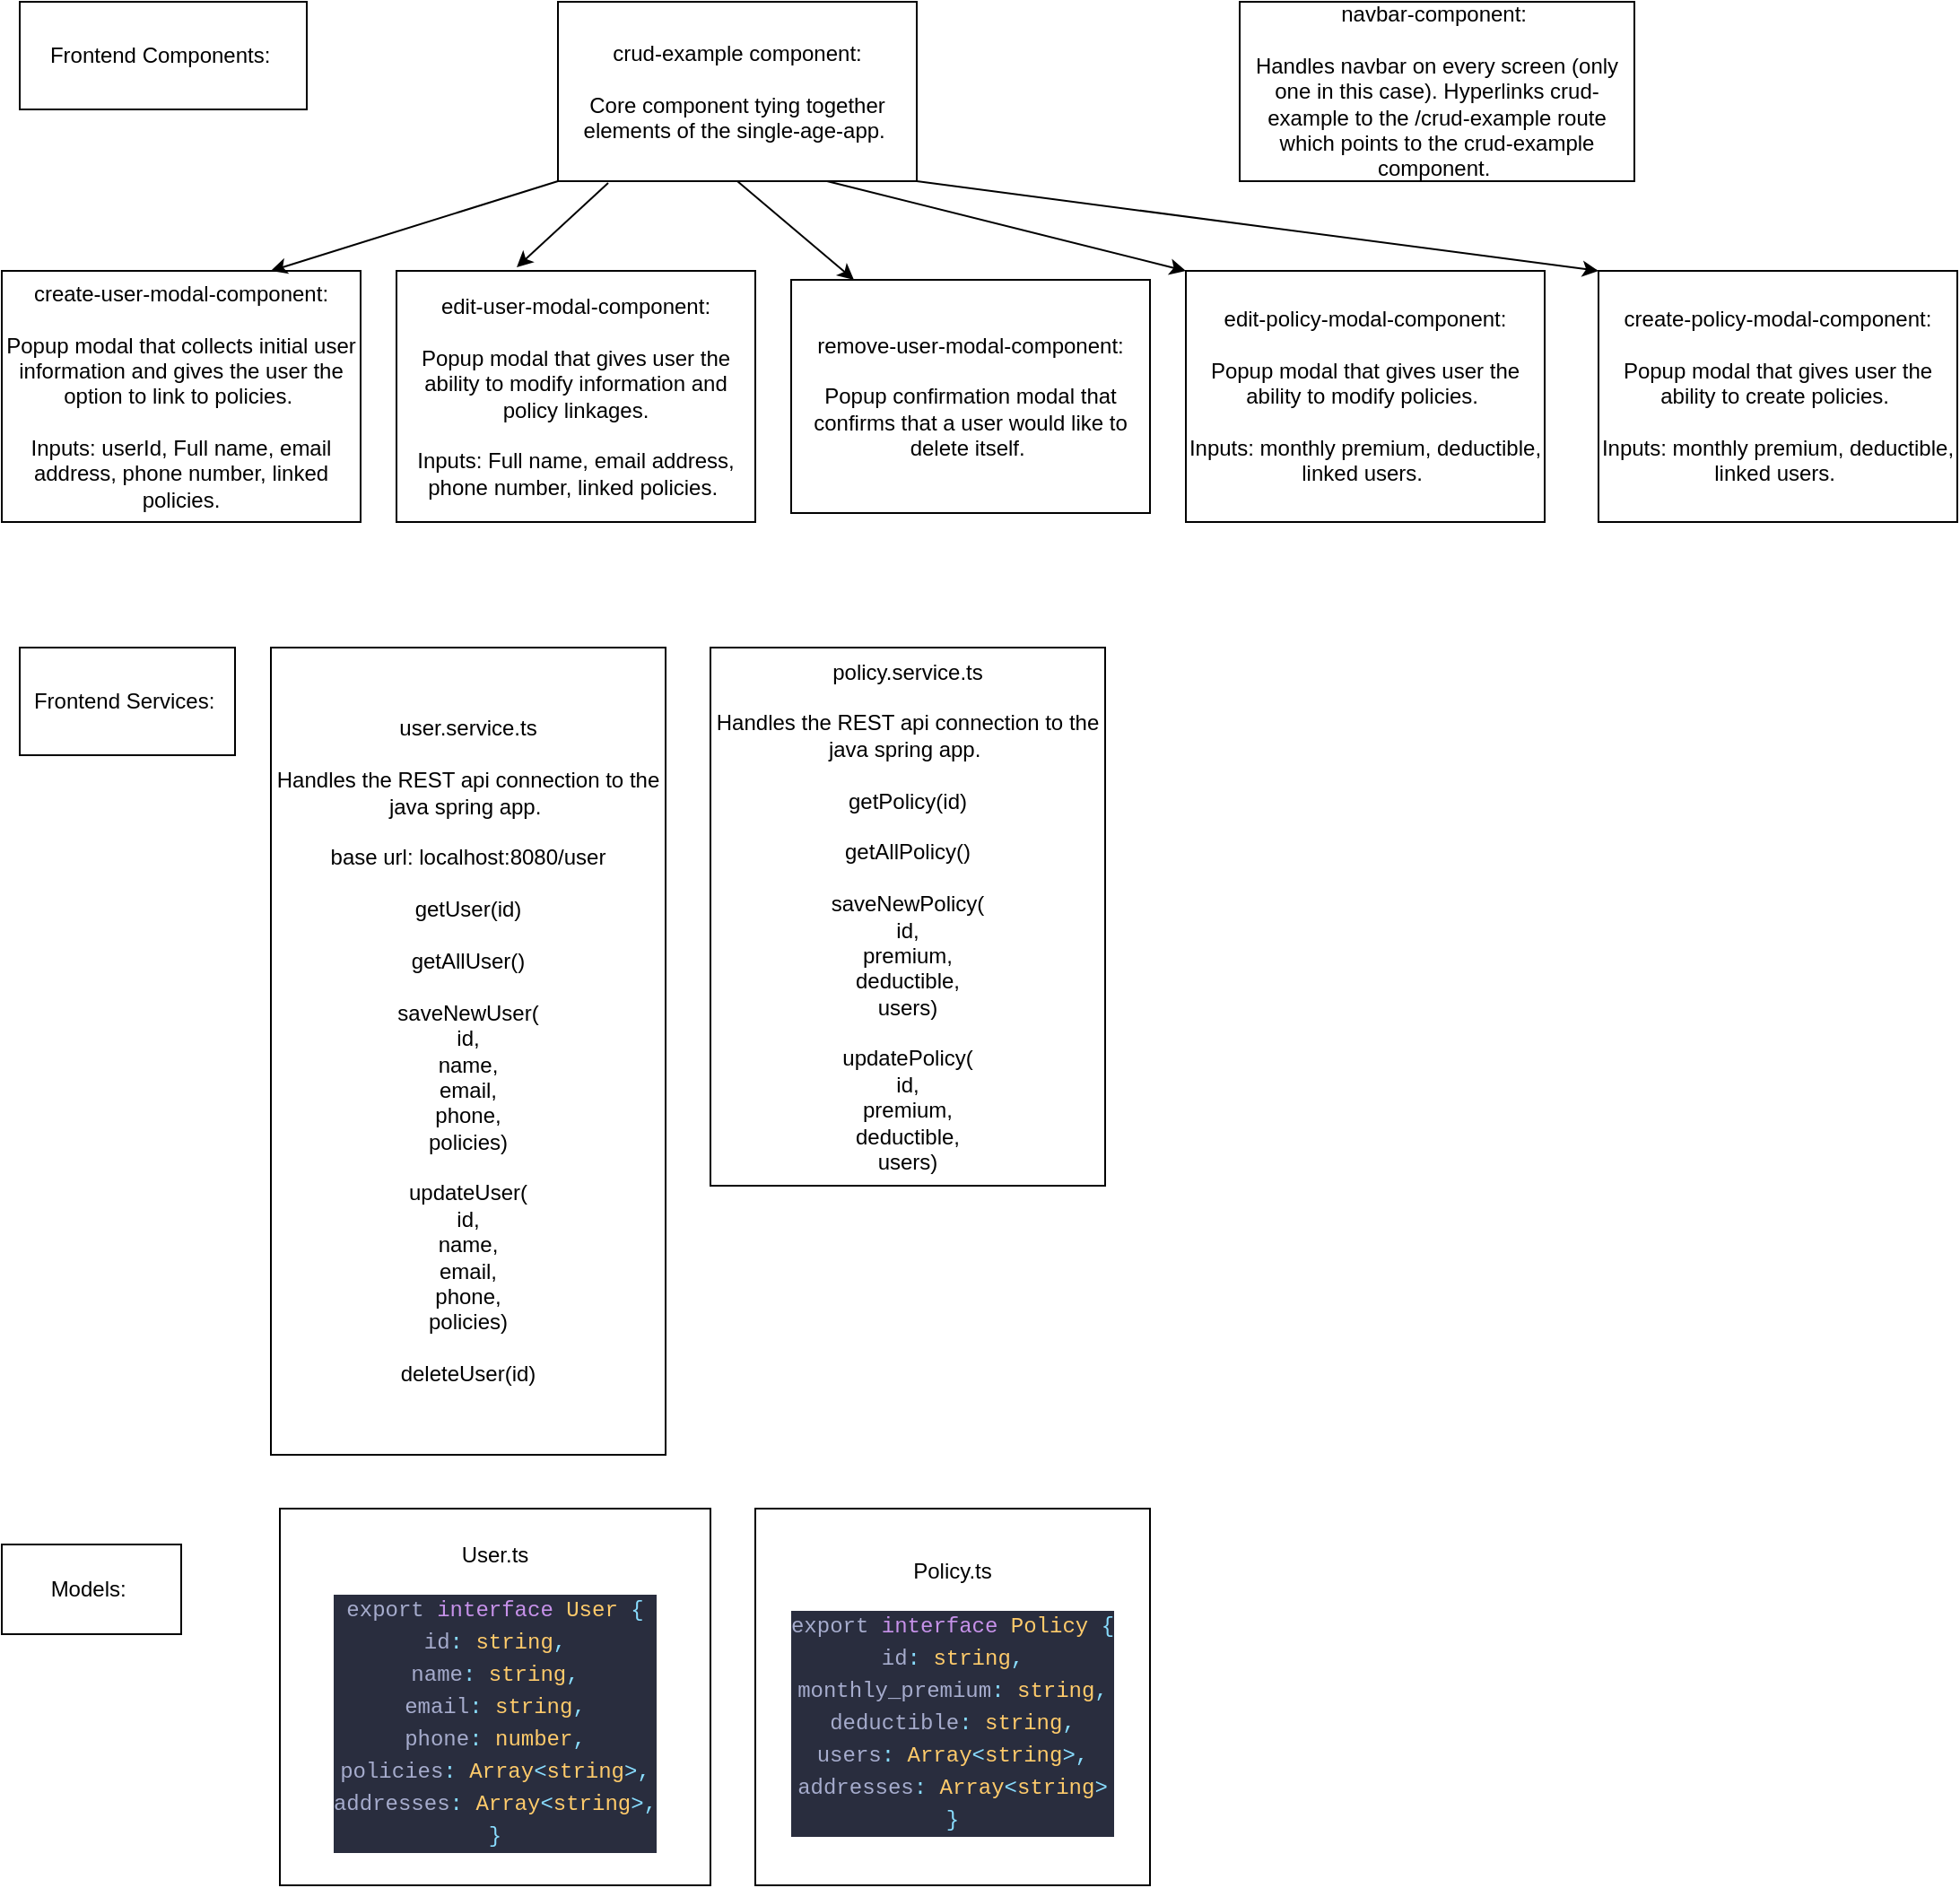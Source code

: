 <mxfile version="21.2.8" type="device">
  <diagram name="Page-1" id="aSsiNVKqNUCBDumUSvIY">
    <mxGraphModel dx="1070" dy="1111" grid="1" gridSize="10" guides="1" tooltips="1" connect="1" arrows="1" fold="1" page="1" pageScale="1" pageWidth="850" pageHeight="1100" math="0" shadow="0">
      <root>
        <mxCell id="0" />
        <mxCell id="1" parent="0" />
        <mxCell id="7_EuFlxIP-V4QFvIXFhv-1" value="Frontend Components:&amp;nbsp;" style="rounded=0;whiteSpace=wrap;html=1;" vertex="1" parent="1">
          <mxGeometry x="40" y="40" width="160" height="60" as="geometry" />
        </mxCell>
        <mxCell id="7_EuFlxIP-V4QFvIXFhv-2" value="crud-example component:&lt;br&gt;&lt;br&gt;Core component tying together elements of the single-age-app.&amp;nbsp;" style="whiteSpace=wrap;html=1;" vertex="1" parent="1">
          <mxGeometry x="340" y="40" width="200" height="100" as="geometry" />
        </mxCell>
        <mxCell id="7_EuFlxIP-V4QFvIXFhv-3" value="create-user-modal-component:&lt;br&gt;&lt;br&gt;Popup modal that collects initial user information and gives the user the option to link to policies.&amp;nbsp;&lt;br&gt;&lt;br&gt;Inputs: userId, Full name, email address, phone number, linked policies." style="whiteSpace=wrap;html=1;" vertex="1" parent="1">
          <mxGeometry x="30" y="190" width="200" height="140" as="geometry" />
        </mxCell>
        <mxCell id="7_EuFlxIP-V4QFvIXFhv-4" value="edit-user-modal-component:&lt;br&gt;&lt;br&gt;Popup modal that gives user the ability to modify information and policy linkages.&lt;br&gt;&lt;br&gt;Inputs: Full name, email address, phone number, linked policies.&amp;nbsp;" style="whiteSpace=wrap;html=1;" vertex="1" parent="1">
          <mxGeometry x="250" y="190" width="200" height="140" as="geometry" />
        </mxCell>
        <mxCell id="7_EuFlxIP-V4QFvIXFhv-6" value="create-policy-modal-component:&lt;br&gt;&lt;br&gt;Popup modal that gives user the ability to create policies.&amp;nbsp;&lt;br&gt;&lt;br&gt;Inputs: monthly premium, deductible, linked users.&amp;nbsp;" style="whiteSpace=wrap;html=1;" vertex="1" parent="1">
          <mxGeometry x="920" y="190" width="200" height="140" as="geometry" />
        </mxCell>
        <mxCell id="7_EuFlxIP-V4QFvIXFhv-7" value="edit-policy-modal-component:&lt;br&gt;&lt;br&gt;Popup modal that gives user the ability to modify policies.&amp;nbsp;&lt;br&gt;&lt;br&gt;Inputs: monthly premium, deductible, linked users.&amp;nbsp;" style="whiteSpace=wrap;html=1;" vertex="1" parent="1">
          <mxGeometry x="690" y="190" width="200" height="140" as="geometry" />
        </mxCell>
        <mxCell id="7_EuFlxIP-V4QFvIXFhv-8" value="remove-user-modal-component:&lt;br&gt;&lt;br&gt;Popup confirmation modal that confirms that a user would like to delete itself.&amp;nbsp;" style="whiteSpace=wrap;html=1;" vertex="1" parent="1">
          <mxGeometry x="470" y="195" width="200" height="130" as="geometry" />
        </mxCell>
        <mxCell id="7_EuFlxIP-V4QFvIXFhv-9" value="" style="endArrow=classic;html=1;rounded=0;entryX=0.75;entryY=0;entryDx=0;entryDy=0;exitX=0;exitY=1;exitDx=0;exitDy=0;" edge="1" parent="1" source="7_EuFlxIP-V4QFvIXFhv-2" target="7_EuFlxIP-V4QFvIXFhv-3">
          <mxGeometry width="50" height="50" relative="1" as="geometry">
            <mxPoint x="530" y="400" as="sourcePoint" />
            <mxPoint x="580" y="350" as="targetPoint" />
          </mxGeometry>
        </mxCell>
        <mxCell id="7_EuFlxIP-V4QFvIXFhv-10" value="" style="endArrow=classic;html=1;rounded=0;entryX=0.335;entryY=-0.014;entryDx=0;entryDy=0;exitX=0.14;exitY=1.01;exitDx=0;exitDy=0;exitPerimeter=0;entryPerimeter=0;" edge="1" parent="1" source="7_EuFlxIP-V4QFvIXFhv-2" target="7_EuFlxIP-V4QFvIXFhv-4">
          <mxGeometry width="50" height="50" relative="1" as="geometry">
            <mxPoint x="350" y="150" as="sourcePoint" />
            <mxPoint x="190" y="200" as="targetPoint" />
          </mxGeometry>
        </mxCell>
        <mxCell id="7_EuFlxIP-V4QFvIXFhv-11" value="" style="endArrow=classic;html=1;rounded=0;entryX=0.175;entryY=0;entryDx=0;entryDy=0;exitX=0.5;exitY=1;exitDx=0;exitDy=0;entryPerimeter=0;" edge="1" parent="1" source="7_EuFlxIP-V4QFvIXFhv-2" target="7_EuFlxIP-V4QFvIXFhv-8">
          <mxGeometry width="50" height="50" relative="1" as="geometry">
            <mxPoint x="378" y="151" as="sourcePoint" />
            <mxPoint x="327" y="198" as="targetPoint" />
          </mxGeometry>
        </mxCell>
        <mxCell id="7_EuFlxIP-V4QFvIXFhv-12" value="" style="endArrow=classic;html=1;rounded=0;entryX=0;entryY=0;entryDx=0;entryDy=0;exitX=0.75;exitY=1;exitDx=0;exitDy=0;" edge="1" parent="1" source="7_EuFlxIP-V4QFvIXFhv-2" target="7_EuFlxIP-V4QFvIXFhv-7">
          <mxGeometry width="50" height="50" relative="1" as="geometry">
            <mxPoint x="450" y="150" as="sourcePoint" />
            <mxPoint x="515" y="205" as="targetPoint" />
          </mxGeometry>
        </mxCell>
        <mxCell id="7_EuFlxIP-V4QFvIXFhv-13" value="" style="endArrow=classic;html=1;rounded=0;entryX=0;entryY=0;entryDx=0;entryDy=0;exitX=1;exitY=1;exitDx=0;exitDy=0;" edge="1" parent="1" source="7_EuFlxIP-V4QFvIXFhv-2" target="7_EuFlxIP-V4QFvIXFhv-6">
          <mxGeometry width="50" height="50" relative="1" as="geometry">
            <mxPoint x="500" y="150" as="sourcePoint" />
            <mxPoint x="739" y="199" as="targetPoint" />
          </mxGeometry>
        </mxCell>
        <mxCell id="7_EuFlxIP-V4QFvIXFhv-14" value="navbar-component:&amp;nbsp;&lt;br&gt;&lt;br&gt;Handles navbar on every screen (only one in this case). Hyperlinks crud-example to the /crud-example route which points to the crud-example component.&amp;nbsp;" style="rounded=0;whiteSpace=wrap;html=1;" vertex="1" parent="1">
          <mxGeometry x="720" y="40" width="220" height="100" as="geometry" />
        </mxCell>
        <mxCell id="7_EuFlxIP-V4QFvIXFhv-15" value="Frontend Services:&amp;nbsp;" style="whiteSpace=wrap;html=1;" vertex="1" parent="1">
          <mxGeometry x="40" y="400" width="120" height="60" as="geometry" />
        </mxCell>
        <mxCell id="7_EuFlxIP-V4QFvIXFhv-16" value="user.service.ts&lt;br&gt;&lt;br&gt;Handles the REST api connection to the java spring app.&amp;nbsp;&lt;br&gt;&lt;br&gt;base url: localhost:8080/user&lt;br&gt;&lt;br&gt;getUser(id)&lt;br&gt;&lt;br&gt;getAllUser()&lt;br&gt;&lt;br&gt;saveNewUser(&lt;br&gt;id, &lt;br&gt;name, &lt;br&gt;email, &lt;br&gt;phone, &lt;br&gt;policies)&lt;br&gt;&lt;br&gt;updateUser(&lt;br style=&quot;border-color: var(--border-color);&quot;&gt;id,&lt;br style=&quot;border-color: var(--border-color);&quot;&gt;name,&lt;br style=&quot;border-color: var(--border-color);&quot;&gt;email,&lt;br style=&quot;border-color: var(--border-color);&quot;&gt;phone,&lt;br style=&quot;border-color: var(--border-color);&quot;&gt;policies)&lt;br&gt;&lt;br&gt;deleteUser(id)" style="whiteSpace=wrap;html=1;" vertex="1" parent="1">
          <mxGeometry x="180" y="400" width="220" height="450" as="geometry" />
        </mxCell>
        <mxCell id="7_EuFlxIP-V4QFvIXFhv-17" value="policy.service.ts&lt;br&gt;&lt;br&gt;Handles the REST api connection to the java spring app.&amp;nbsp;&lt;br&gt;&lt;br&gt;getPolicy(id)&lt;br&gt;&lt;br&gt;getAllPolicy()&lt;br&gt;&lt;br&gt;saveNewPolicy(&lt;br&gt;id, &lt;br&gt;premium, &lt;br&gt;deductible, &lt;br&gt;users)&lt;br&gt;&lt;br&gt;updatePolicy(&lt;br style=&quot;border-color: var(--border-color);&quot;&gt;id,&lt;br style=&quot;border-color: var(--border-color);&quot;&gt;premium,&lt;br style=&quot;border-color: var(--border-color);&quot;&gt;deductible,&lt;br style=&quot;border-color: var(--border-color);&quot;&gt;users)" style="whiteSpace=wrap;html=1;" vertex="1" parent="1">
          <mxGeometry x="425" y="400" width="220" height="300" as="geometry" />
        </mxCell>
        <mxCell id="7_EuFlxIP-V4QFvIXFhv-18" value="Models:&amp;nbsp;" style="whiteSpace=wrap;html=1;" vertex="1" parent="1">
          <mxGeometry x="30" y="900" width="100" height="50" as="geometry" />
        </mxCell>
        <mxCell id="7_EuFlxIP-V4QFvIXFhv-19" value="User.ts&lt;br&gt;&lt;br&gt;&lt;div style=&quot;color: rgb(166, 172, 205); background-color: rgb(41, 45, 62); font-family: &amp;quot;Operator Mono Lig Light&amp;quot;, Menlo, Monaco, &amp;quot;Courier New&amp;quot;, monospace; line-height: 18px;&quot;&gt;&lt;div&gt;export &lt;span style=&quot;color: #c792ea;&quot;&gt;interface&lt;/span&gt; &lt;span style=&quot;color: #ffcb6b;&quot;&gt;User&lt;/span&gt; &lt;span style=&quot;color: #89ddff;&quot;&gt;{&lt;/span&gt;&lt;/div&gt;&lt;div&gt;  id&lt;span style=&quot;color: #89ddff;&quot;&gt;:&lt;/span&gt; &lt;span style=&quot;color: #ffcb6b;&quot;&gt;string&lt;/span&gt;&lt;span style=&quot;color: #89ddff;&quot;&gt;,&lt;/span&gt;&lt;/div&gt;&lt;div&gt;  name&lt;span style=&quot;color: #89ddff;&quot;&gt;:&lt;/span&gt; &lt;span style=&quot;color: #ffcb6b;&quot;&gt;string&lt;/span&gt;&lt;span style=&quot;color: #89ddff;&quot;&gt;,&lt;/span&gt;&lt;/div&gt;&lt;div&gt;  email&lt;span style=&quot;color: #89ddff;&quot;&gt;:&lt;/span&gt; &lt;span style=&quot;color: #ffcb6b;&quot;&gt;string&lt;/span&gt;&lt;span style=&quot;color: #89ddff;&quot;&gt;,&lt;/span&gt;&lt;/div&gt;&lt;div&gt;  phone&lt;span style=&quot;color: #89ddff;&quot;&gt;:&lt;/span&gt; &lt;span style=&quot;color: #ffcb6b;&quot;&gt;number&lt;/span&gt;&lt;span style=&quot;color: #89ddff;&quot;&gt;,&lt;/span&gt;&lt;/div&gt;&lt;div&gt;  policies&lt;span style=&quot;color: #89ddff;&quot;&gt;:&lt;/span&gt; &lt;span style=&quot;color: #ffcb6b;&quot;&gt;Array&lt;/span&gt;&lt;span style=&quot;color: #89ddff;&quot;&gt;&amp;lt;&lt;/span&gt;&lt;span style=&quot;color: #ffcb6b;&quot;&gt;string&lt;/span&gt;&lt;span style=&quot;color: #89ddff;&quot;&gt;&amp;gt;,&lt;/span&gt;&lt;/div&gt;&lt;div&gt;  addresses&lt;span style=&quot;color: #89ddff;&quot;&gt;:&lt;/span&gt; &lt;span style=&quot;color: #ffcb6b;&quot;&gt;Array&lt;/span&gt;&lt;span style=&quot;color: #89ddff;&quot;&gt;&amp;lt;&lt;/span&gt;&lt;span style=&quot;color: #ffcb6b;&quot;&gt;string&lt;/span&gt;&lt;span style=&quot;color: #89ddff;&quot;&gt;&amp;gt;,&lt;/span&gt;&lt;/div&gt;&lt;div&gt;&lt;span style=&quot;color: #89ddff;&quot;&gt;}&lt;/span&gt;&lt;/div&gt;&lt;/div&gt;" style="whiteSpace=wrap;html=1;" vertex="1" parent="1">
          <mxGeometry x="185" y="880" width="240" height="210" as="geometry" />
        </mxCell>
        <mxCell id="7_EuFlxIP-V4QFvIXFhv-20" value="Policy.ts&lt;br&gt;&lt;br&gt;&lt;div style=&quot;color: rgb(166, 172, 205); background-color: rgb(41, 45, 62); font-family: &amp;quot;Operator Mono Lig Light&amp;quot;, Menlo, Monaco, &amp;quot;Courier New&amp;quot;, monospace; line-height: 18px;&quot;&gt;&lt;div&gt;export &lt;span style=&quot;color: #c792ea;&quot;&gt;interface&lt;/span&gt; &lt;span style=&quot;color: #ffcb6b;&quot;&gt;Policy&lt;/span&gt; &lt;span style=&quot;color: #89ddff;&quot;&gt;{&lt;/span&gt;&lt;/div&gt;&lt;div&gt;  id&lt;span style=&quot;color: #89ddff;&quot;&gt;:&lt;/span&gt; &lt;span style=&quot;color: #ffcb6b;&quot;&gt;string&lt;/span&gt;&lt;span style=&quot;color: #89ddff;&quot;&gt;,&lt;/span&gt;&lt;/div&gt;&lt;div&gt;  monthly_premium&lt;span style=&quot;color: #89ddff;&quot;&gt;:&lt;/span&gt; &lt;span style=&quot;color: #ffcb6b;&quot;&gt;string&lt;/span&gt;&lt;span style=&quot;color: #89ddff;&quot;&gt;,&lt;/span&gt;&lt;/div&gt;&lt;div&gt;  deductible&lt;span style=&quot;color: #89ddff;&quot;&gt;:&lt;/span&gt; &lt;span style=&quot;color: #ffcb6b;&quot;&gt;string&lt;/span&gt;&lt;span style=&quot;color: #89ddff;&quot;&gt;,&lt;/span&gt;&lt;/div&gt;&lt;div&gt;  users&lt;span style=&quot;color: #89ddff;&quot;&gt;:&lt;/span&gt; &lt;span style=&quot;color: #ffcb6b;&quot;&gt;Array&lt;/span&gt;&lt;span style=&quot;color: #89ddff;&quot;&gt;&amp;lt;&lt;/span&gt;&lt;span style=&quot;color: #ffcb6b;&quot;&gt;string&lt;/span&gt;&lt;span style=&quot;color: #89ddff;&quot;&gt;&amp;gt;,&lt;/span&gt;&lt;/div&gt;&lt;div&gt;  addresses&lt;span style=&quot;color: #89ddff;&quot;&gt;:&lt;/span&gt; &lt;span style=&quot;color: #ffcb6b;&quot;&gt;Array&lt;/span&gt;&lt;span style=&quot;color: #89ddff;&quot;&gt;&amp;lt;&lt;/span&gt;&lt;span style=&quot;color: #ffcb6b;&quot;&gt;string&lt;/span&gt;&lt;span style=&quot;color: #89ddff;&quot;&gt;&amp;gt;&lt;/span&gt;&lt;/div&gt;&lt;div&gt;&lt;span style=&quot;color: #89ddff;&quot;&gt;}&lt;/span&gt;&lt;/div&gt;&lt;/div&gt;" style="whiteSpace=wrap;html=1;" vertex="1" parent="1">
          <mxGeometry x="450" y="880" width="220" height="210" as="geometry" />
        </mxCell>
      </root>
    </mxGraphModel>
  </diagram>
</mxfile>
